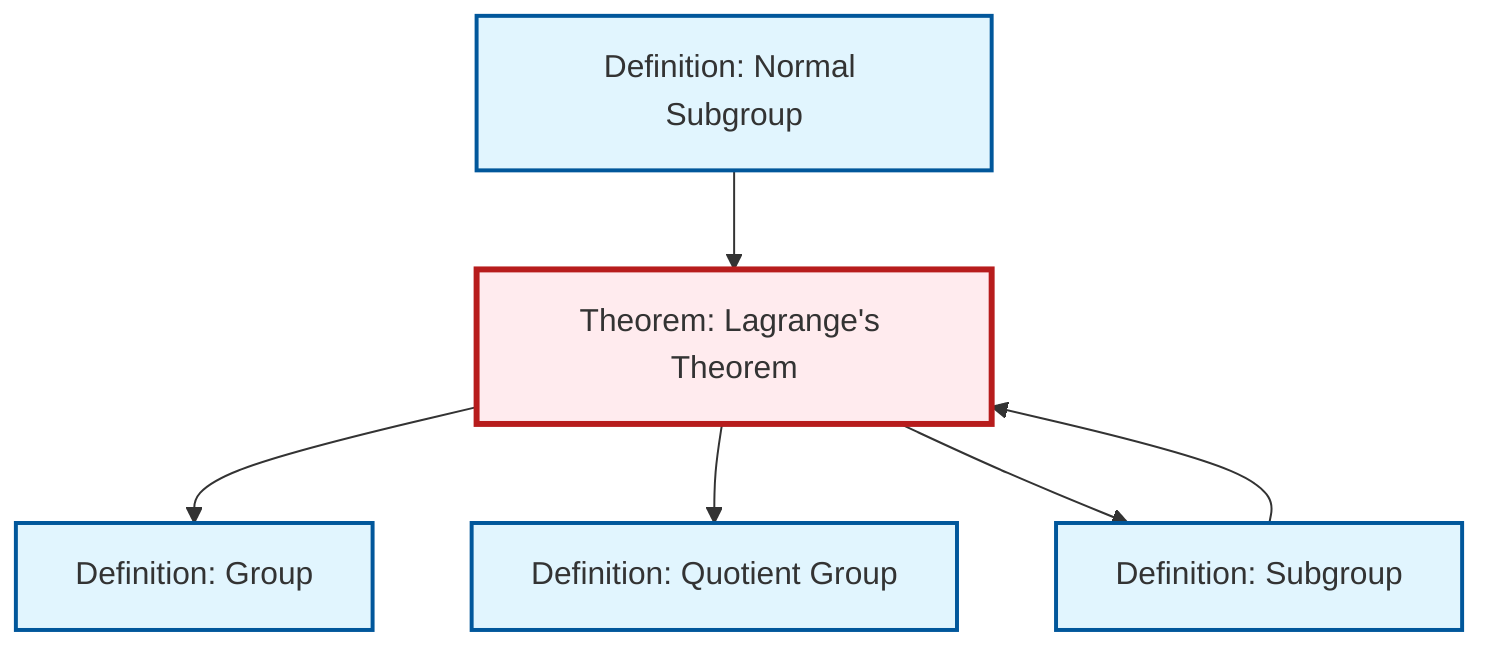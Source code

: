 graph TD
    classDef definition fill:#e1f5fe,stroke:#01579b,stroke-width:2px
    classDef theorem fill:#f3e5f5,stroke:#4a148c,stroke-width:2px
    classDef axiom fill:#fff3e0,stroke:#e65100,stroke-width:2px
    classDef example fill:#e8f5e9,stroke:#1b5e20,stroke-width:2px
    classDef current fill:#ffebee,stroke:#b71c1c,stroke-width:3px
    def-normal-subgroup["Definition: Normal Subgroup"]:::definition
    thm-lagrange["Theorem: Lagrange's Theorem"]:::theorem
    def-subgroup["Definition: Subgroup"]:::definition
    def-quotient-group["Definition: Quotient Group"]:::definition
    def-group["Definition: Group"]:::definition
    def-subgroup --> thm-lagrange
    thm-lagrange --> def-group
    def-normal-subgroup --> thm-lagrange
    thm-lagrange --> def-quotient-group
    thm-lagrange --> def-subgroup
    class thm-lagrange current